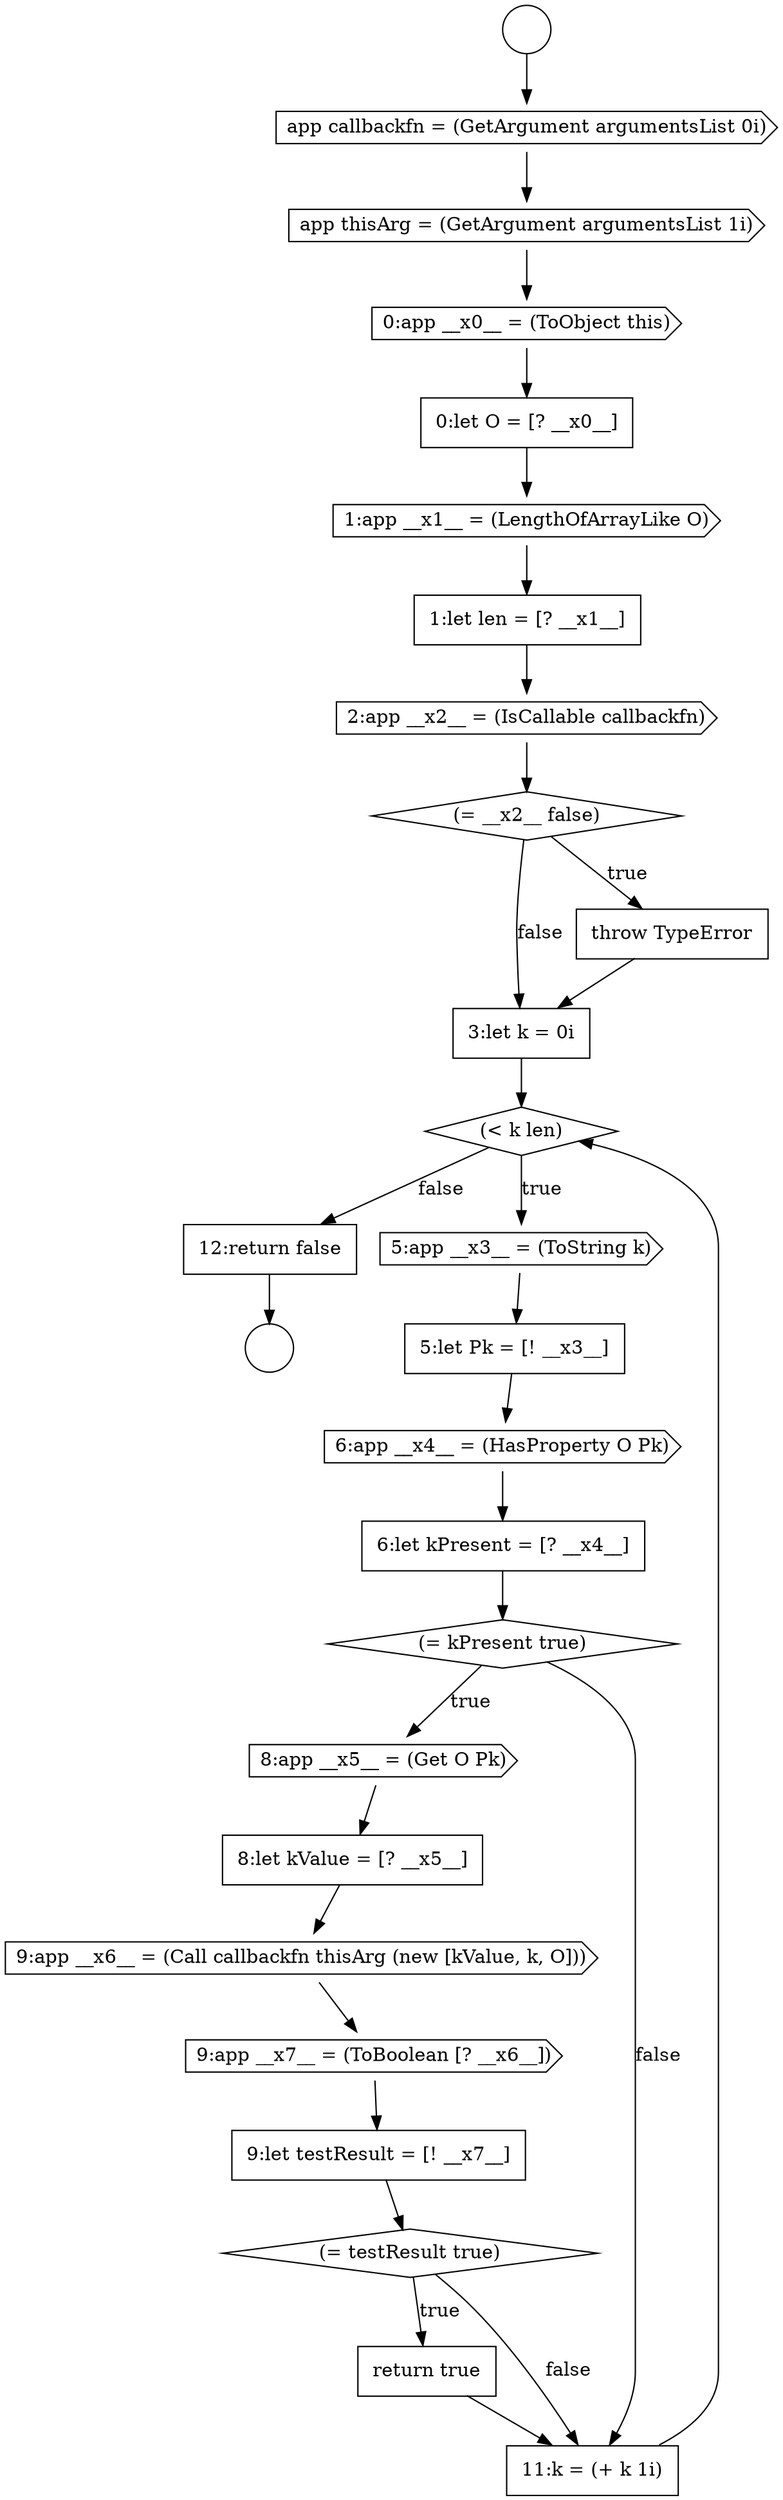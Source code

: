 digraph {
  node16449 [shape=cds, label=<<font color="black">app thisArg = (GetArgument argumentsList 1i)</font>> color="black" fillcolor="white" style=filled]
  node16452 [shape=cds, label=<<font color="black">1:app __x1__ = (LengthOfArrayLike O)</font>> color="black" fillcolor="white" style=filled]
  node16455 [shape=diamond, label=<<font color="black">(= __x2__ false)</font>> color="black" fillcolor="white" style=filled]
  node16472 [shape=none, margin=0, label=<<font color="black">
    <table border="0" cellborder="1" cellspacing="0" cellpadding="10">
      <tr><td align="left">12:return false</td></tr>
    </table>
  </font>> color="black" fillcolor="white" style=filled]
  node16451 [shape=none, margin=0, label=<<font color="black">
    <table border="0" cellborder="1" cellspacing="0" cellpadding="10">
      <tr><td align="left">0:let O = [? __x0__]</td></tr>
    </table>
  </font>> color="black" fillcolor="white" style=filled]
  node16468 [shape=none, margin=0, label=<<font color="black">
    <table border="0" cellborder="1" cellspacing="0" cellpadding="10">
      <tr><td align="left">9:let testResult = [! __x7__]</td></tr>
    </table>
  </font>> color="black" fillcolor="white" style=filled]
  node16464 [shape=cds, label=<<font color="black">8:app __x5__ = (Get O Pk)</font>> color="black" fillcolor="white" style=filled]
  node16467 [shape=cds, label=<<font color="black">9:app __x7__ = (ToBoolean [? __x6__])</font>> color="black" fillcolor="white" style=filled]
  node16457 [shape=none, margin=0, label=<<font color="black">
    <table border="0" cellborder="1" cellspacing="0" cellpadding="10">
      <tr><td align="left">3:let k = 0i</td></tr>
    </table>
  </font>> color="black" fillcolor="white" style=filled]
  node16450 [shape=cds, label=<<font color="black">0:app __x0__ = (ToObject this)</font>> color="black" fillcolor="white" style=filled]
  node16470 [shape=none, margin=0, label=<<font color="black">
    <table border="0" cellborder="1" cellspacing="0" cellpadding="10">
      <tr><td align="left">return true</td></tr>
    </table>
  </font>> color="black" fillcolor="white" style=filled]
  node16453 [shape=none, margin=0, label=<<font color="black">
    <table border="0" cellborder="1" cellspacing="0" cellpadding="10">
      <tr><td align="left">1:let len = [? __x1__]</td></tr>
    </table>
  </font>> color="black" fillcolor="white" style=filled]
  node16458 [shape=diamond, label=<<font color="black">(&lt; k len)</font>> color="black" fillcolor="white" style=filled]
  node16462 [shape=none, margin=0, label=<<font color="black">
    <table border="0" cellborder="1" cellspacing="0" cellpadding="10">
      <tr><td align="left">6:let kPresent = [? __x4__]</td></tr>
    </table>
  </font>> color="black" fillcolor="white" style=filled]
  node16447 [shape=circle label=" " color="black" fillcolor="white" style=filled]
  node16466 [shape=cds, label=<<font color="black">9:app __x6__ = (Call callbackfn thisArg (new [kValue, k, O]))</font>> color="black" fillcolor="white" style=filled]
  node16459 [shape=cds, label=<<font color="black">5:app __x3__ = (ToString k)</font>> color="black" fillcolor="white" style=filled]
  node16456 [shape=none, margin=0, label=<<font color="black">
    <table border="0" cellborder="1" cellspacing="0" cellpadding="10">
      <tr><td align="left">throw TypeError</td></tr>
    </table>
  </font>> color="black" fillcolor="white" style=filled]
  node16469 [shape=diamond, label=<<font color="black">(= testResult true)</font>> color="black" fillcolor="white" style=filled]
  node16448 [shape=cds, label=<<font color="black">app callbackfn = (GetArgument argumentsList 0i)</font>> color="black" fillcolor="white" style=filled]
  node16463 [shape=diamond, label=<<font color="black">(= kPresent true)</font>> color="black" fillcolor="white" style=filled]
  node16460 [shape=none, margin=0, label=<<font color="black">
    <table border="0" cellborder="1" cellspacing="0" cellpadding="10">
      <tr><td align="left">5:let Pk = [! __x3__]</td></tr>
    </table>
  </font>> color="black" fillcolor="white" style=filled]
  node16465 [shape=none, margin=0, label=<<font color="black">
    <table border="0" cellborder="1" cellspacing="0" cellpadding="10">
      <tr><td align="left">8:let kValue = [? __x5__]</td></tr>
    </table>
  </font>> color="black" fillcolor="white" style=filled]
  node16454 [shape=cds, label=<<font color="black">2:app __x2__ = (IsCallable callbackfn)</font>> color="black" fillcolor="white" style=filled]
  node16471 [shape=none, margin=0, label=<<font color="black">
    <table border="0" cellborder="1" cellspacing="0" cellpadding="10">
      <tr><td align="left">11:k = (+ k 1i)</td></tr>
    </table>
  </font>> color="black" fillcolor="white" style=filled]
  node16446 [shape=circle label=" " color="black" fillcolor="white" style=filled]
  node16461 [shape=cds, label=<<font color="black">6:app __x4__ = (HasProperty O Pk)</font>> color="black" fillcolor="white" style=filled]
  node16460 -> node16461 [ color="black"]
  node16449 -> node16450 [ color="black"]
  node16456 -> node16457 [ color="black"]
  node16458 -> node16459 [label=<<font color="black">true</font>> color="black"]
  node16458 -> node16472 [label=<<font color="black">false</font>> color="black"]
  node16462 -> node16463 [ color="black"]
  node16468 -> node16469 [ color="black"]
  node16463 -> node16464 [label=<<font color="black">true</font>> color="black"]
  node16463 -> node16471 [label=<<font color="black">false</font>> color="black"]
  node16457 -> node16458 [ color="black"]
  node16467 -> node16468 [ color="black"]
  node16459 -> node16460 [ color="black"]
  node16455 -> node16456 [label=<<font color="black">true</font>> color="black"]
  node16455 -> node16457 [label=<<font color="black">false</font>> color="black"]
  node16472 -> node16447 [ color="black"]
  node16461 -> node16462 [ color="black"]
  node16453 -> node16454 [ color="black"]
  node16466 -> node16467 [ color="black"]
  node16470 -> node16471 [ color="black"]
  node16446 -> node16448 [ color="black"]
  node16451 -> node16452 [ color="black"]
  node16454 -> node16455 [ color="black"]
  node16471 -> node16458 [ color="black"]
  node16448 -> node16449 [ color="black"]
  node16469 -> node16470 [label=<<font color="black">true</font>> color="black"]
  node16469 -> node16471 [label=<<font color="black">false</font>> color="black"]
  node16452 -> node16453 [ color="black"]
  node16465 -> node16466 [ color="black"]
  node16450 -> node16451 [ color="black"]
  node16464 -> node16465 [ color="black"]
}
